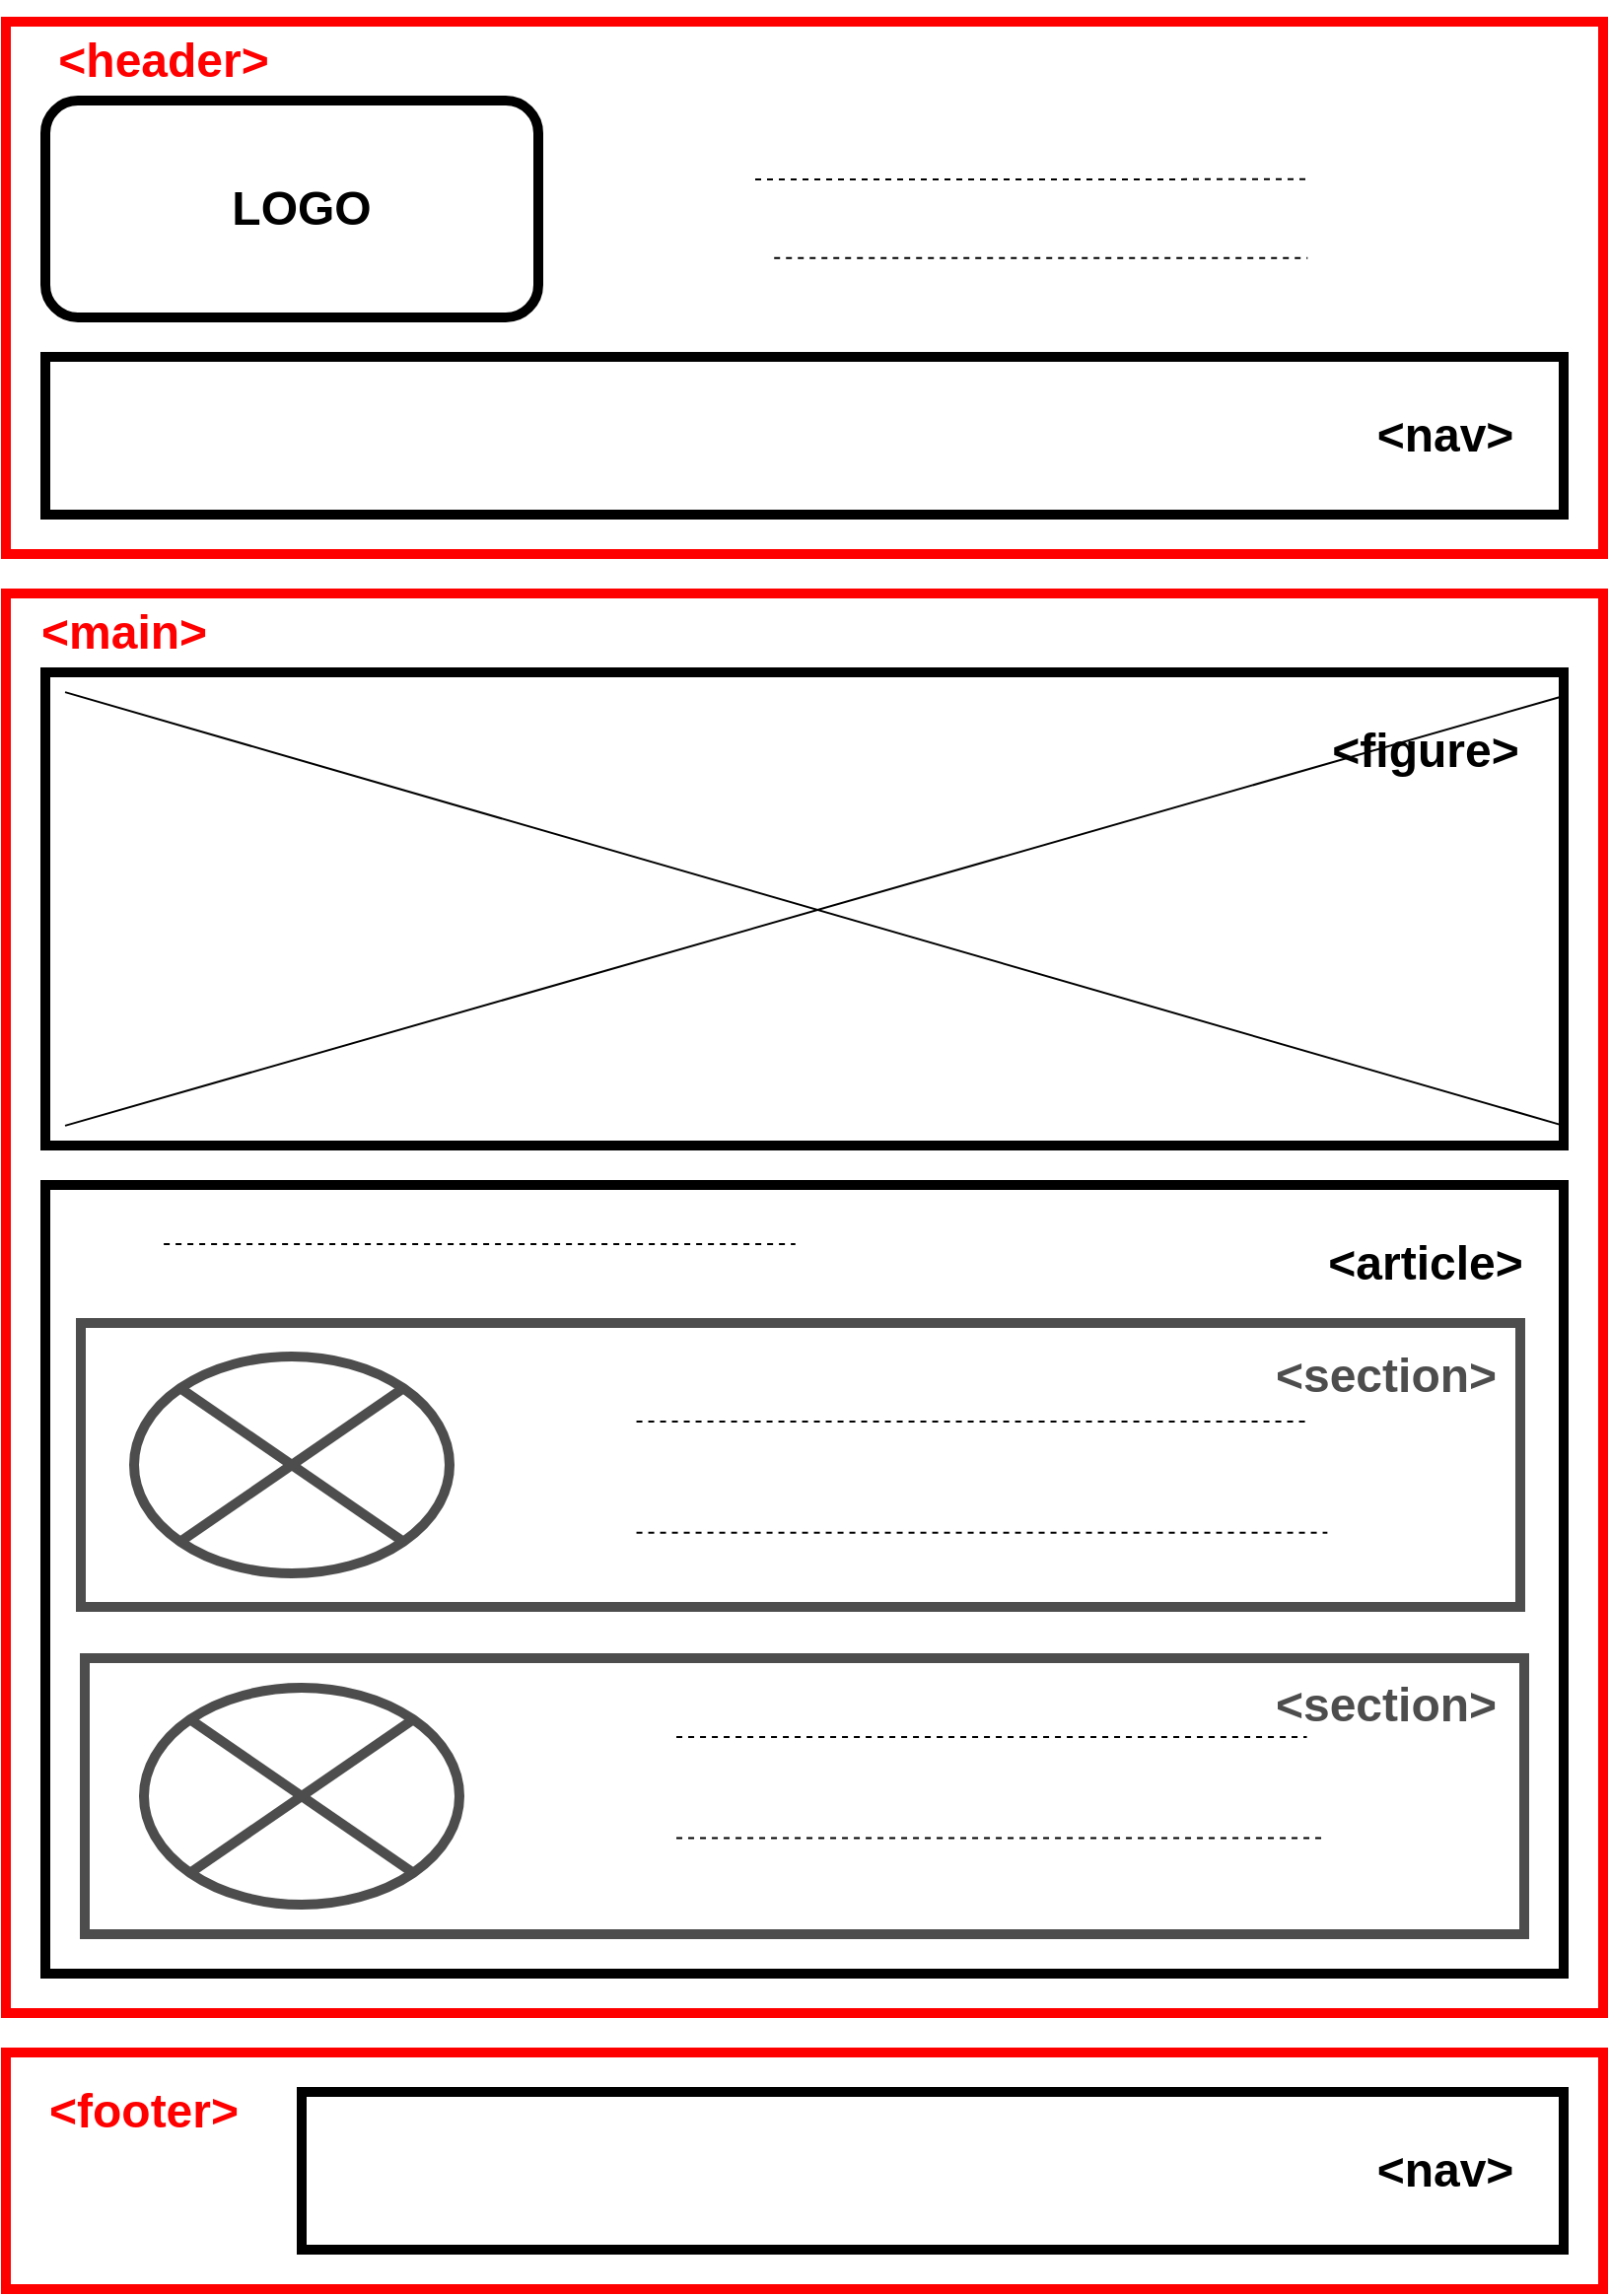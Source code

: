<mxfile version="11.1.4" type="device"><diagram id="qTe2fQz8HQijRh-ub5s5" name="Page-1"><mxGraphModel dx="2304" dy="1492" grid="1" gridSize="10" guides="1" tooltips="1" connect="1" arrows="1" fold="1" page="1" pageScale="1" pageWidth="827" pageHeight="1169" math="0" shadow="0"><root><mxCell id="0"/><mxCell id="1" parent="0"/><mxCell id="2UPCV86f5Ds9t-SbdSMv-1" value="" style="rounded=0;whiteSpace=wrap;html=1;strokeColor=#FF0000;strokeWidth=5;" vertex="1" parent="1"><mxGeometry x="10" y="10" width="810" height="270" as="geometry"/></mxCell><mxCell id="2UPCV86f5Ds9t-SbdSMv-2" value="" style="rounded=0;whiteSpace=wrap;html=1;strokeColor=#FF0000;strokeWidth=5;" vertex="1" parent="1"><mxGeometry x="10" y="300" width="810" height="720" as="geometry"/></mxCell><mxCell id="2UPCV86f5Ds9t-SbdSMv-3" value="" style="rounded=0;whiteSpace=wrap;html=1;strokeColor=#FF0000;strokeWidth=5;" vertex="1" parent="1"><mxGeometry x="10" y="1040" width="810" height="120" as="geometry"/></mxCell><mxCell id="2UPCV86f5Ds9t-SbdSMv-4" value="&lt;h1&gt;&amp;lt;header&amp;gt;&lt;/h1&gt;" style="text;html=1;strokeColor=none;fillColor=none;align=center;verticalAlign=middle;whiteSpace=wrap;rounded=0;fontColor=#FF0000;" vertex="1" parent="1"><mxGeometry x="70" y="20" width="40" height="20" as="geometry"/></mxCell><mxCell id="2UPCV86f5Ds9t-SbdSMv-5" value="&lt;h1&gt;&amp;lt;main&amp;gt;&lt;/h1&gt;" style="text;html=1;strokeColor=none;fillColor=none;align=center;verticalAlign=middle;whiteSpace=wrap;rounded=0;fontColor=#FF0000;" vertex="1" parent="1"><mxGeometry x="50" y="310" width="40" height="20" as="geometry"/></mxCell><mxCell id="2UPCV86f5Ds9t-SbdSMv-6" value="&lt;h1&gt;&amp;lt;footer&amp;gt;&lt;/h1&gt;" style="text;html=1;strokeColor=none;fillColor=none;align=center;verticalAlign=middle;whiteSpace=wrap;rounded=0;fontColor=#FF0000;" vertex="1" parent="1"><mxGeometry x="60" y="1060" width="40" height="20" as="geometry"/></mxCell><mxCell id="2UPCV86f5Ds9t-SbdSMv-7" value="" style="rounded=0;whiteSpace=wrap;html=1;strokeColor=#000000;strokeWidth=5;fontColor=#000000;" vertex="1" parent="1"><mxGeometry x="160" y="1060" width="640" height="80" as="geometry"/></mxCell><mxCell id="2UPCV86f5Ds9t-SbdSMv-8" value="&lt;h1&gt;&amp;lt;nav&amp;gt;&lt;/h1&gt;" style="text;html=1;strokeColor=none;fillColor=none;align=center;verticalAlign=middle;whiteSpace=wrap;rounded=0;fontColor=#000000;" vertex="1" parent="1"><mxGeometry x="720" y="1090" width="40" height="20" as="geometry"/></mxCell><mxCell id="2UPCV86f5Ds9t-SbdSMv-10" value="" style="rounded=0;whiteSpace=wrap;html=1;strokeColor=#000000;strokeWidth=5;fontColor=#000000;" vertex="1" parent="1"><mxGeometry x="30" y="180" width="770" height="80" as="geometry"/></mxCell><mxCell id="2UPCV86f5Ds9t-SbdSMv-11" value="&lt;h1&gt;&amp;lt;nav&amp;gt;&lt;/h1&gt;" style="text;html=1;strokeColor=none;fillColor=none;align=center;verticalAlign=middle;whiteSpace=wrap;rounded=0;fontColor=#000000;" vertex="1" parent="1"><mxGeometry x="720" y="210" width="40" height="20" as="geometry"/></mxCell><mxCell id="2UPCV86f5Ds9t-SbdSMv-12" value="" style="rounded=1;whiteSpace=wrap;html=1;strokeColor=#000000;strokeWidth=5;fontColor=#000000;" vertex="1" parent="1"><mxGeometry x="30" y="50" width="250" height="110" as="geometry"/></mxCell><mxCell id="2UPCV86f5Ds9t-SbdSMv-13" value="&lt;h1&gt;LOGO&lt;/h1&gt;" style="text;html=1;strokeColor=none;fillColor=none;align=center;verticalAlign=middle;whiteSpace=wrap;rounded=0;fontColor=#000000;" vertex="1" parent="1"><mxGeometry x="140" y="95" width="40" height="20" as="geometry"/></mxCell><mxCell id="2UPCV86f5Ds9t-SbdSMv-15" value="" style="rounded=0;whiteSpace=wrap;html=1;strokeColor=#000000;strokeWidth=5;fontColor=#000000;" vertex="1" parent="1"><mxGeometry x="30" y="600" width="770" height="400" as="geometry"/></mxCell><mxCell id="2UPCV86f5Ds9t-SbdSMv-16" value="&lt;h1&gt;&amp;lt;article&amp;gt;&lt;/h1&gt;" style="text;html=1;strokeColor=none;fillColor=none;align=center;verticalAlign=middle;whiteSpace=wrap;rounded=0;fontColor=#000000;" vertex="1" parent="1"><mxGeometry x="710" y="630" width="40" height="20" as="geometry"/></mxCell><mxCell id="2UPCV86f5Ds9t-SbdSMv-17" value="" style="rounded=0;whiteSpace=wrap;html=1;strokeColor=#4D4D4D;strokeWidth=5;fontColor=#000000;" vertex="1" parent="1"><mxGeometry x="50" y="840" width="730" height="140" as="geometry"/></mxCell><mxCell id="2UPCV86f5Ds9t-SbdSMv-18" value="" style="rounded=0;whiteSpace=wrap;html=1;strokeColor=#4D4D4D;strokeWidth=5;fontColor=#000000;" vertex="1" parent="1"><mxGeometry x="48" y="670" width="730" height="144" as="geometry"/></mxCell><mxCell id="2UPCV86f5Ds9t-SbdSMv-19" value="" style="shape=sumEllipse;perimeter=ellipsePerimeter;whiteSpace=wrap;html=1;backgroundOutline=1;strokeColor=#4D4D4D;strokeWidth=5;fontColor=#000000;" vertex="1" parent="1"><mxGeometry x="75" y="687" width="160" height="110" as="geometry"/></mxCell><mxCell id="2UPCV86f5Ds9t-SbdSMv-20" value="" style="shape=sumEllipse;perimeter=ellipsePerimeter;whiteSpace=wrap;html=1;backgroundOutline=1;strokeColor=#4D4D4D;strokeWidth=5;fontColor=#000000;" vertex="1" parent="1"><mxGeometry x="80" y="855" width="160" height="110" as="geometry"/></mxCell><mxCell id="2UPCV86f5Ds9t-SbdSMv-22" value="" style="endArrow=none;dashed=1;html=1;fontColor=#000000;entryX=0.815;entryY=0.296;entryDx=0;entryDy=0;entryPerimeter=0;" edge="1" parent="1" target="2UPCV86f5Ds9t-SbdSMv-1"><mxGeometry width="50" height="50" relative="1" as="geometry"><mxPoint x="390" y="90" as="sourcePoint"/><mxPoint x="440" y="40" as="targetPoint"/></mxGeometry></mxCell><mxCell id="2UPCV86f5Ds9t-SbdSMv-23" value="" style="endArrow=none;dashed=1;html=1;fontColor=#000000;entryX=0.815;entryY=0.444;entryDx=0;entryDy=0;entryPerimeter=0;exitX=0.481;exitY=0.444;exitDx=0;exitDy=0;exitPerimeter=0;" edge="1" parent="1" source="2UPCV86f5Ds9t-SbdSMv-1" target="2UPCV86f5Ds9t-SbdSMv-1"><mxGeometry width="50" height="50" relative="1" as="geometry"><mxPoint x="470" y="160" as="sourcePoint"/><mxPoint x="520" y="110" as="targetPoint"/></mxGeometry></mxCell><mxCell id="2UPCV86f5Ds9t-SbdSMv-29" value="" style="endArrow=none;dashed=1;html=1;fontColor=#000000;entryX=0.863;entryY=0.652;entryDx=0;entryDy=0;entryPerimeter=0;exitX=0.411;exitY=0.652;exitDx=0;exitDy=0;exitPerimeter=0;" edge="1" parent="1" source="2UPCV86f5Ds9t-SbdSMv-17" target="2UPCV86f5Ds9t-SbdSMv-17"><mxGeometry width="50" height="50" relative="1" as="geometry"><mxPoint x="320" y="920" as="sourcePoint"/><mxPoint x="370" y="870" as="targetPoint"/></mxGeometry></mxCell><mxCell id="2UPCV86f5Ds9t-SbdSMv-30" value="" style="endArrow=none;dashed=1;html=1;fontColor=#000000;entryX=0.866;entryY=0.739;entryDx=0;entryDy=0;entryPerimeter=0;exitX=0.386;exitY=0.739;exitDx=0;exitDy=0;exitPerimeter=0;" edge="1" parent="1" source="2UPCV86f5Ds9t-SbdSMv-18" target="2UPCV86f5Ds9t-SbdSMv-18"><mxGeometry width="50" height="50" relative="1" as="geometry"><mxPoint x="450" y="670" as="sourcePoint"/><mxPoint x="500" y="620" as="targetPoint"/></mxGeometry></mxCell><mxCell id="2UPCV86f5Ds9t-SbdSMv-31" value="" style="endArrow=none;dashed=1;html=1;fontColor=#000000;entryX=0.494;entryY=0.075;entryDx=0;entryDy=0;entryPerimeter=0;exitX=0.078;exitY=0.075;exitDx=0;exitDy=0;exitPerimeter=0;" edge="1" parent="1" source="2UPCV86f5Ds9t-SbdSMv-15" target="2UPCV86f5Ds9t-SbdSMv-15"><mxGeometry width="50" height="50" relative="1" as="geometry"><mxPoint x="90" y="660" as="sourcePoint"/><mxPoint x="140" y="610" as="targetPoint"/></mxGeometry></mxCell><mxCell id="2UPCV86f5Ds9t-SbdSMv-32" value="" style="endArrow=none;dashed=1;html=1;fontColor=#000000;entryX=0.852;entryY=0.347;entryDx=0;entryDy=0;entryPerimeter=0;exitX=0.386;exitY=0.347;exitDx=0;exitDy=0;exitPerimeter=0;" edge="1" parent="1" source="2UPCV86f5Ds9t-SbdSMv-18" target="2UPCV86f5Ds9t-SbdSMv-18"><mxGeometry width="50" height="50" relative="1" as="geometry"><mxPoint x="310" y="750" as="sourcePoint"/><mxPoint x="360" y="700" as="targetPoint"/></mxGeometry></mxCell><mxCell id="2UPCV86f5Ds9t-SbdSMv-33" value="" style="endArrow=none;dashed=1;html=1;fontColor=#000000;entryX=0.849;entryY=0.286;entryDx=0;entryDy=0;entryPerimeter=0;exitX=0.411;exitY=0.286;exitDx=0;exitDy=0;exitPerimeter=0;" edge="1" parent="1" source="2UPCV86f5Ds9t-SbdSMv-17" target="2UPCV86f5Ds9t-SbdSMv-17"><mxGeometry width="50" height="50" relative="1" as="geometry"><mxPoint x="340" y="910" as="sourcePoint"/><mxPoint x="390" y="860" as="targetPoint"/></mxGeometry></mxCell><mxCell id="2UPCV86f5Ds9t-SbdSMv-34" value="" style="rounded=0;whiteSpace=wrap;html=1;strokeColor=#000000;strokeWidth=5;fontColor=#000000;" vertex="1" parent="1"><mxGeometry x="30" y="340" width="770" height="240" as="geometry"/></mxCell><mxCell id="2UPCV86f5Ds9t-SbdSMv-35" value="" style="endArrow=none;html=1;fontColor=#000000;exitX=0.013;exitY=0.042;exitDx=0;exitDy=0;exitPerimeter=0;entryX=1;entryY=0.958;entryDx=0;entryDy=0;entryPerimeter=0;" edge="1" parent="1" source="2UPCV86f5Ds9t-SbdSMv-34" target="2UPCV86f5Ds9t-SbdSMv-34"><mxGeometry width="50" height="50" relative="1" as="geometry"><mxPoint x="360" y="480" as="sourcePoint"/><mxPoint x="410" y="430" as="targetPoint"/></mxGeometry></mxCell><mxCell id="2UPCV86f5Ds9t-SbdSMv-36" value="" style="endArrow=none;html=1;fontColor=#000000;entryX=1;entryY=0.05;entryDx=0;entryDy=0;entryPerimeter=0;exitX=0.013;exitY=0.958;exitDx=0;exitDy=0;exitPerimeter=0;" edge="1" parent="1" source="2UPCV86f5Ds9t-SbdSMv-34" target="2UPCV86f5Ds9t-SbdSMv-34"><mxGeometry width="50" height="50" relative="1" as="geometry"><mxPoint x="210" y="530" as="sourcePoint"/><mxPoint x="260" y="480" as="targetPoint"/></mxGeometry></mxCell><mxCell id="2UPCV86f5Ds9t-SbdSMv-37" value="&lt;h1&gt;&amp;lt;figure&amp;gt;&lt;/h1&gt;" style="text;html=1;strokeColor=none;fillColor=none;align=center;verticalAlign=middle;whiteSpace=wrap;rounded=0;fontColor=#000000;" vertex="1" parent="1"><mxGeometry x="710" y="370" width="40" height="20" as="geometry"/></mxCell><mxCell id="2UPCV86f5Ds9t-SbdSMv-38" value="&lt;h1&gt;&amp;lt;section&amp;gt;&lt;/h1&gt;" style="text;html=1;strokeColor=none;fillColor=none;align=center;verticalAlign=middle;whiteSpace=wrap;rounded=0;fontColor=#4D4D4D;" vertex="1" parent="1"><mxGeometry x="690" y="687" width="40" height="20" as="geometry"/></mxCell><mxCell id="2UPCV86f5Ds9t-SbdSMv-39" value="&lt;h1&gt;&amp;lt;section&amp;gt;&lt;/h1&gt;" style="text;html=1;strokeColor=none;fillColor=none;align=center;verticalAlign=middle;whiteSpace=wrap;rounded=0;fontColor=#4D4D4D;" vertex="1" parent="1"><mxGeometry x="690" y="854" width="40" height="20" as="geometry"/></mxCell></root></mxGraphModel></diagram></mxfile>